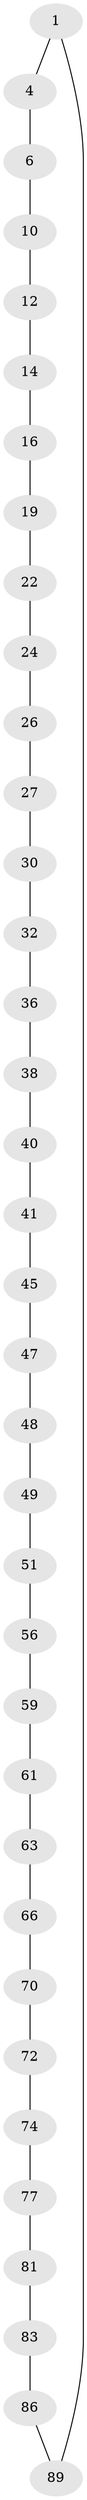 // original degree distribution, {2: 1.0}
// Generated by graph-tools (version 1.1) at 2025/20/03/04/25 18:20:08]
// undirected, 36 vertices, 36 edges
graph export_dot {
graph [start="1"]
  node [color=gray90,style=filled];
  1 [super="+2"];
  4 [super="+5"];
  6 [super="+7"];
  10 [super="+11"];
  12 [super="+13"];
  14 [super="+15"];
  16 [super="+17"];
  19 [super="+20"];
  22 [super="+23"];
  24 [super="+25"];
  26;
  27 [super="+28"];
  30 [super="+31"];
  32 [super="+33"];
  36 [super="+37"];
  38 [super="+39"];
  40;
  41 [super="+42"];
  45 [super="+46"];
  47;
  48;
  49 [super="+50"];
  51 [super="+52"];
  56 [super="+57"];
  59 [super="+60"];
  61 [super="+62"];
  63 [super="+64"];
  66 [super="+67"];
  70 [super="+71"];
  72 [super="+73"];
  74 [super="+75"];
  77 [super="+78"];
  81 [super="+82"];
  83 [super="+84"];
  86 [super="+87"];
  89 [super="+90"];
  1 -- 89;
  1 -- 4;
  4 -- 6;
  6 -- 10;
  10 -- 12;
  12 -- 14;
  14 -- 16;
  16 -- 19;
  19 -- 22;
  22 -- 24;
  24 -- 26;
  26 -- 27;
  27 -- 30;
  30 -- 32;
  32 -- 36;
  36 -- 38;
  38 -- 40;
  40 -- 41;
  41 -- 45;
  45 -- 47;
  47 -- 48;
  48 -- 49;
  49 -- 51;
  51 -- 56;
  56 -- 59;
  59 -- 61;
  61 -- 63;
  63 -- 66;
  66 -- 70;
  70 -- 72;
  72 -- 74;
  74 -- 77;
  77 -- 81;
  81 -- 83;
  83 -- 86;
  86 -- 89;
}
